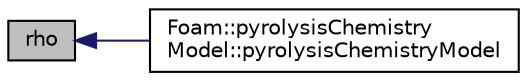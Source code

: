 digraph "rho"
{
  bgcolor="transparent";
  edge [fontname="Helvetica",fontsize="10",labelfontname="Helvetica",labelfontsize="10"];
  node [fontname="Helvetica",fontsize="10",shape=record];
  rankdir="LR";
  Node19 [label="rho",height=0.2,width=0.4,color="black", fillcolor="grey75", style="filled", fontcolor="black"];
  Node19 -> Node20 [dir="back",color="midnightblue",fontsize="10",style="solid",fontname="Helvetica"];
  Node20 [label="Foam::pyrolysisChemistry\lModel::pyrolysisChemistryModel",height=0.2,width=0.4,color="black",URL="$a31533.html#a48b5b00a3a5a0b6d6ca7eeaea3170457",tooltip="Construct from mesh and phase name. "];
}
